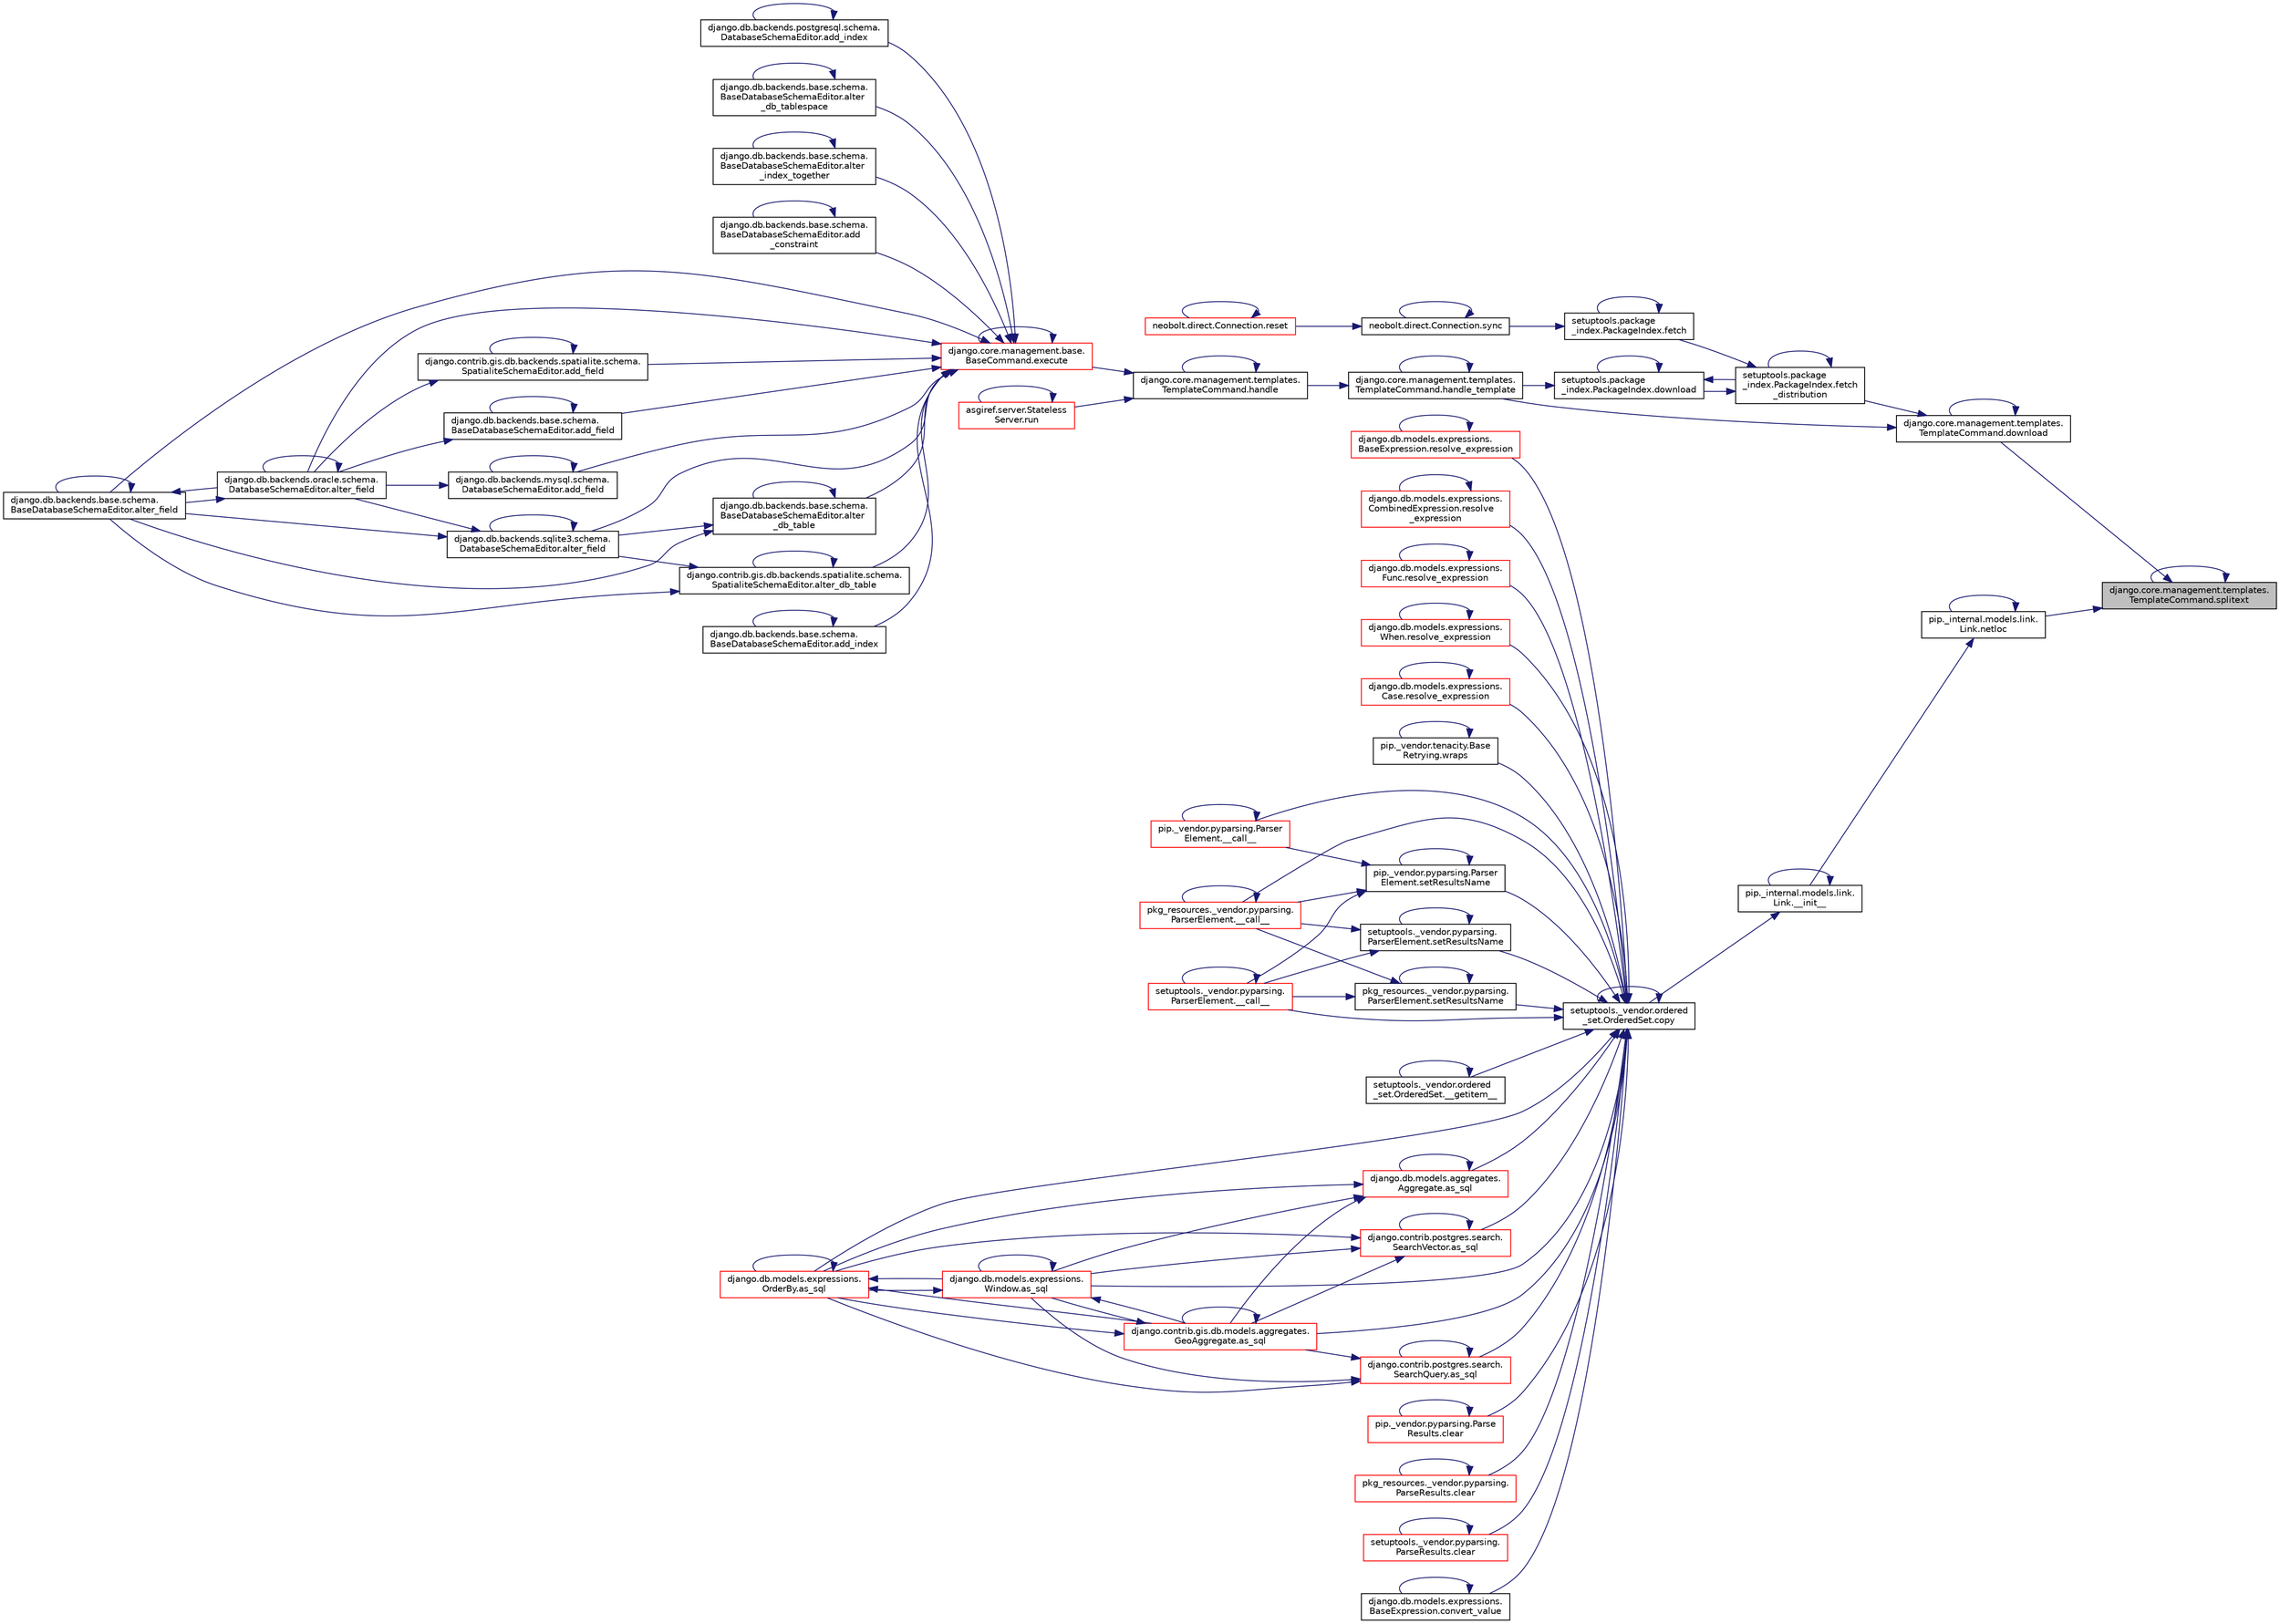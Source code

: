 digraph "django.core.management.templates.TemplateCommand.splitext"
{
 // LATEX_PDF_SIZE
  edge [fontname="Helvetica",fontsize="10",labelfontname="Helvetica",labelfontsize="10"];
  node [fontname="Helvetica",fontsize="10",shape=record];
  rankdir="RL";
  Node1 [label="django.core.management.templates.\lTemplateCommand.splitext",height=0.2,width=0.4,color="black", fillcolor="grey75", style="filled", fontcolor="black",tooltip=" "];
  Node1 -> Node2 [dir="back",color="midnightblue",fontsize="10",style="solid",fontname="Helvetica"];
  Node2 [label="django.core.management.templates.\lTemplateCommand.download",height=0.2,width=0.4,color="black", fillcolor="white", style="filled",URL="$d1/dd1/classdjango_1_1core_1_1management_1_1templates_1_1_template_command.html#a93ec595c097c4939810a477ca6be9439",tooltip=" "];
  Node2 -> Node2 [dir="back",color="midnightblue",fontsize="10",style="solid",fontname="Helvetica"];
  Node2 -> Node3 [dir="back",color="midnightblue",fontsize="10",style="solid",fontname="Helvetica"];
  Node3 [label="setuptools.package\l_index.PackageIndex.fetch\l_distribution",height=0.2,width=0.4,color="black", fillcolor="white", style="filled",URL="$d4/dea/classsetuptools_1_1package__index_1_1_package_index.html#a991bcc357db71bc05773ce3bb03c85a4",tooltip=" "];
  Node3 -> Node4 [dir="back",color="midnightblue",fontsize="10",style="solid",fontname="Helvetica"];
  Node4 [label="setuptools.package\l_index.PackageIndex.download",height=0.2,width=0.4,color="black", fillcolor="white", style="filled",URL="$d4/dea/classsetuptools_1_1package__index_1_1_package_index.html#a100de731e036d1fc5e9604355e02deed",tooltip=" "];
  Node4 -> Node4 [dir="back",color="midnightblue",fontsize="10",style="solid",fontname="Helvetica"];
  Node4 -> Node3 [dir="back",color="midnightblue",fontsize="10",style="solid",fontname="Helvetica"];
  Node4 -> Node5 [dir="back",color="midnightblue",fontsize="10",style="solid",fontname="Helvetica"];
  Node5 [label="django.core.management.templates.\lTemplateCommand.handle_template",height=0.2,width=0.4,color="black", fillcolor="white", style="filled",URL="$d1/dd1/classdjango_1_1core_1_1management_1_1templates_1_1_template_command.html#a9f39d7634cad084755033ab88f56bdda",tooltip=" "];
  Node5 -> Node6 [dir="back",color="midnightblue",fontsize="10",style="solid",fontname="Helvetica"];
  Node6 [label="django.core.management.templates.\lTemplateCommand.handle",height=0.2,width=0.4,color="black", fillcolor="white", style="filled",URL="$d1/dd1/classdjango_1_1core_1_1management_1_1templates_1_1_template_command.html#a8bd0ef38d8f841d0de38bd627fde96e6",tooltip=" "];
  Node6 -> Node7 [dir="back",color="midnightblue",fontsize="10",style="solid",fontname="Helvetica"];
  Node7 [label="django.core.management.base.\lBaseCommand.execute",height=0.2,width=0.4,color="red", fillcolor="white", style="filled",URL="$db/da3/classdjango_1_1core_1_1management_1_1base_1_1_base_command.html#a900029c213c1456bbd6f8e5b8ead2201",tooltip=" "];
  Node7 -> Node8 [dir="back",color="midnightblue",fontsize="10",style="solid",fontname="Helvetica"];
  Node8 [label="django.db.backends.base.schema.\lBaseDatabaseSchemaEditor.add\l_constraint",height=0.2,width=0.4,color="black", fillcolor="white", style="filled",URL="$d7/d55/classdjango_1_1db_1_1backends_1_1base_1_1schema_1_1_base_database_schema_editor.html#a61de1c3cba86c7877b5ea3a70022b6d4",tooltip=" "];
  Node8 -> Node8 [dir="back",color="midnightblue",fontsize="10",style="solid",fontname="Helvetica"];
  Node7 -> Node9 [dir="back",color="midnightblue",fontsize="10",style="solid",fontname="Helvetica"];
  Node9 [label="django.contrib.gis.db.backends.spatialite.schema.\lSpatialiteSchemaEditor.add_field",height=0.2,width=0.4,color="black", fillcolor="white", style="filled",URL="$da/dec/classdjango_1_1contrib_1_1gis_1_1db_1_1backends_1_1spatialite_1_1schema_1_1_spatialite_schema_editor.html#abb80ee8b31babcd12964eee5f00210e8",tooltip=" "];
  Node9 -> Node9 [dir="back",color="midnightblue",fontsize="10",style="solid",fontname="Helvetica"];
  Node9 -> Node10 [dir="back",color="midnightblue",fontsize="10",style="solid",fontname="Helvetica"];
  Node10 [label="django.db.backends.oracle.schema.\lDatabaseSchemaEditor.alter_field",height=0.2,width=0.4,color="black", fillcolor="white", style="filled",URL="$d7/db6/classdjango_1_1db_1_1backends_1_1oracle_1_1schema_1_1_database_schema_editor.html#a5b01701c9307285a003263949056a7d9",tooltip=" "];
  Node10 -> Node11 [dir="back",color="midnightblue",fontsize="10",style="solid",fontname="Helvetica"];
  Node11 [label="django.db.backends.base.schema.\lBaseDatabaseSchemaEditor.alter_field",height=0.2,width=0.4,color="black", fillcolor="white", style="filled",URL="$d7/d55/classdjango_1_1db_1_1backends_1_1base_1_1schema_1_1_base_database_schema_editor.html#a1e98c7754ae075b963c62a50de4b3009",tooltip=" "];
  Node11 -> Node11 [dir="back",color="midnightblue",fontsize="10",style="solid",fontname="Helvetica"];
  Node11 -> Node10 [dir="back",color="midnightblue",fontsize="10",style="solid",fontname="Helvetica"];
  Node10 -> Node10 [dir="back",color="midnightblue",fontsize="10",style="solid",fontname="Helvetica"];
  Node7 -> Node12 [dir="back",color="midnightblue",fontsize="10",style="solid",fontname="Helvetica"];
  Node12 [label="django.db.backends.base.schema.\lBaseDatabaseSchemaEditor.add_field",height=0.2,width=0.4,color="black", fillcolor="white", style="filled",URL="$d7/d55/classdjango_1_1db_1_1backends_1_1base_1_1schema_1_1_base_database_schema_editor.html#a84ef3042191ba412b44109adbff44be7",tooltip=" "];
  Node12 -> Node12 [dir="back",color="midnightblue",fontsize="10",style="solid",fontname="Helvetica"];
  Node12 -> Node10 [dir="back",color="midnightblue",fontsize="10",style="solid",fontname="Helvetica"];
  Node7 -> Node13 [dir="back",color="midnightblue",fontsize="10",style="solid",fontname="Helvetica"];
  Node13 [label="django.db.backends.mysql.schema.\lDatabaseSchemaEditor.add_field",height=0.2,width=0.4,color="black", fillcolor="white", style="filled",URL="$d7/d2a/classdjango_1_1db_1_1backends_1_1mysql_1_1schema_1_1_database_schema_editor.html#aaf7a2aa1f29921bab1bcb2ad3ba19a99",tooltip=" "];
  Node13 -> Node13 [dir="back",color="midnightblue",fontsize="10",style="solid",fontname="Helvetica"];
  Node13 -> Node10 [dir="back",color="midnightblue",fontsize="10",style="solid",fontname="Helvetica"];
  Node7 -> Node14 [dir="back",color="midnightblue",fontsize="10",style="solid",fontname="Helvetica"];
  Node14 [label="django.db.backends.base.schema.\lBaseDatabaseSchemaEditor.add_index",height=0.2,width=0.4,color="black", fillcolor="white", style="filled",URL="$d7/d55/classdjango_1_1db_1_1backends_1_1base_1_1schema_1_1_base_database_schema_editor.html#af979a7da196adbeb188880f18906e3a5",tooltip=" "];
  Node14 -> Node14 [dir="back",color="midnightblue",fontsize="10",style="solid",fontname="Helvetica"];
  Node7 -> Node15 [dir="back",color="midnightblue",fontsize="10",style="solid",fontname="Helvetica"];
  Node15 [label="django.db.backends.postgresql.schema.\lDatabaseSchemaEditor.add_index",height=0.2,width=0.4,color="black", fillcolor="white", style="filled",URL="$d9/d06/classdjango_1_1db_1_1backends_1_1postgresql_1_1schema_1_1_database_schema_editor.html#aeff7a817bcc5ecf8385eada59799451d",tooltip=" "];
  Node15 -> Node15 [dir="back",color="midnightblue",fontsize="10",style="solid",fontname="Helvetica"];
  Node7 -> Node16 [dir="back",color="midnightblue",fontsize="10",style="solid",fontname="Helvetica"];
  Node16 [label="django.db.backends.base.schema.\lBaseDatabaseSchemaEditor.alter\l_db_table",height=0.2,width=0.4,color="black", fillcolor="white", style="filled",URL="$d7/d55/classdjango_1_1db_1_1backends_1_1base_1_1schema_1_1_base_database_schema_editor.html#a2d4495604fac1f3741dc4fc4da6bd159",tooltip=" "];
  Node16 -> Node16 [dir="back",color="midnightblue",fontsize="10",style="solid",fontname="Helvetica"];
  Node16 -> Node11 [dir="back",color="midnightblue",fontsize="10",style="solid",fontname="Helvetica"];
  Node16 -> Node17 [dir="back",color="midnightblue",fontsize="10",style="solid",fontname="Helvetica"];
  Node17 [label="django.db.backends.sqlite3.schema.\lDatabaseSchemaEditor.alter_field",height=0.2,width=0.4,color="black", fillcolor="white", style="filled",URL="$d0/dfb/classdjango_1_1db_1_1backends_1_1sqlite3_1_1schema_1_1_database_schema_editor.html#a7d46751f4c7f167f0e2d6416c2e6b155",tooltip=" "];
  Node17 -> Node11 [dir="back",color="midnightblue",fontsize="10",style="solid",fontname="Helvetica"];
  Node17 -> Node10 [dir="back",color="midnightblue",fontsize="10",style="solid",fontname="Helvetica"];
  Node17 -> Node17 [dir="back",color="midnightblue",fontsize="10",style="solid",fontname="Helvetica"];
  Node7 -> Node18 [dir="back",color="midnightblue",fontsize="10",style="solid",fontname="Helvetica"];
  Node18 [label="django.contrib.gis.db.backends.spatialite.schema.\lSpatialiteSchemaEditor.alter_db_table",height=0.2,width=0.4,color="black", fillcolor="white", style="filled",URL="$da/dec/classdjango_1_1contrib_1_1gis_1_1db_1_1backends_1_1spatialite_1_1schema_1_1_spatialite_schema_editor.html#aa633662c58f852bcf5fbe971a6a3ca2a",tooltip=" "];
  Node18 -> Node18 [dir="back",color="midnightblue",fontsize="10",style="solid",fontname="Helvetica"];
  Node18 -> Node11 [dir="back",color="midnightblue",fontsize="10",style="solid",fontname="Helvetica"];
  Node18 -> Node17 [dir="back",color="midnightblue",fontsize="10",style="solid",fontname="Helvetica"];
  Node7 -> Node19 [dir="back",color="midnightblue",fontsize="10",style="solid",fontname="Helvetica"];
  Node19 [label="django.db.backends.base.schema.\lBaseDatabaseSchemaEditor.alter\l_db_tablespace",height=0.2,width=0.4,color="black", fillcolor="white", style="filled",URL="$d7/d55/classdjango_1_1db_1_1backends_1_1base_1_1schema_1_1_base_database_schema_editor.html#a9de69f60ededa0b4f41153caf2f4397d",tooltip=" "];
  Node19 -> Node19 [dir="back",color="midnightblue",fontsize="10",style="solid",fontname="Helvetica"];
  Node7 -> Node11 [dir="back",color="midnightblue",fontsize="10",style="solid",fontname="Helvetica"];
  Node7 -> Node10 [dir="back",color="midnightblue",fontsize="10",style="solid",fontname="Helvetica"];
  Node7 -> Node17 [dir="back",color="midnightblue",fontsize="10",style="solid",fontname="Helvetica"];
  Node7 -> Node20 [dir="back",color="midnightblue",fontsize="10",style="solid",fontname="Helvetica"];
  Node20 [label="django.db.backends.base.schema.\lBaseDatabaseSchemaEditor.alter\l_index_together",height=0.2,width=0.4,color="black", fillcolor="white", style="filled",URL="$d7/d55/classdjango_1_1db_1_1backends_1_1base_1_1schema_1_1_base_database_schema_editor.html#a72b130d76b62c2049062a9474ee89244",tooltip=" "];
  Node20 -> Node20 [dir="back",color="midnightblue",fontsize="10",style="solid",fontname="Helvetica"];
  Node7 -> Node7 [dir="back",color="midnightblue",fontsize="10",style="solid",fontname="Helvetica"];
  Node6 -> Node6 [dir="back",color="midnightblue",fontsize="10",style="solid",fontname="Helvetica"];
  Node6 -> Node31 [dir="back",color="midnightblue",fontsize="10",style="solid",fontname="Helvetica"];
  Node31 [label="asgiref.server.Stateless\lServer.run",height=0.2,width=0.4,color="red", fillcolor="white", style="filled",URL="$d7/d61/classasgiref_1_1server_1_1_stateless_server.html#a53bf7ab54c91edd3cf3838b62e0a8bed",tooltip="Mainloop and handling."];
  Node31 -> Node31 [dir="back",color="midnightblue",fontsize="10",style="solid",fontname="Helvetica"];
  Node5 -> Node5 [dir="back",color="midnightblue",fontsize="10",style="solid",fontname="Helvetica"];
  Node3 -> Node84 [dir="back",color="midnightblue",fontsize="10",style="solid",fontname="Helvetica"];
  Node84 [label="setuptools.package\l_index.PackageIndex.fetch",height=0.2,width=0.4,color="black", fillcolor="white", style="filled",URL="$d4/dea/classsetuptools_1_1package__index_1_1_package_index.html#a4fa8a0112703f75c6af17996ce6eb66e",tooltip=" "];
  Node84 -> Node84 [dir="back",color="midnightblue",fontsize="10",style="solid",fontname="Helvetica"];
  Node84 -> Node85 [dir="back",color="midnightblue",fontsize="10",style="solid",fontname="Helvetica"];
  Node85 [label="neobolt.direct.Connection.sync",height=0.2,width=0.4,color="black", fillcolor="white", style="filled",URL="$d8/db4/classneobolt_1_1direct_1_1_connection.html#a2c3815aafec1d0287cebe3db1f3dd2dd",tooltip=" "];
  Node85 -> Node86 [dir="back",color="midnightblue",fontsize="10",style="solid",fontname="Helvetica"];
  Node86 [label="neobolt.direct.Connection.reset",height=0.2,width=0.4,color="red", fillcolor="white", style="filled",URL="$d8/db4/classneobolt_1_1direct_1_1_connection.html#a61bc4e93d32e42b507e812be65482c08",tooltip=" "];
  Node86 -> Node86 [dir="back",color="midnightblue",fontsize="10",style="solid",fontname="Helvetica"];
  Node85 -> Node85 [dir="back",color="midnightblue",fontsize="10",style="solid",fontname="Helvetica"];
  Node3 -> Node3 [dir="back",color="midnightblue",fontsize="10",style="solid",fontname="Helvetica"];
  Node2 -> Node5 [dir="back",color="midnightblue",fontsize="10",style="solid",fontname="Helvetica"];
  Node1 -> Node682 [dir="back",color="midnightblue",fontsize="10",style="solid",fontname="Helvetica"];
  Node682 [label="pip._internal.models.link.\lLink.netloc",height=0.2,width=0.4,color="black", fillcolor="white", style="filled",URL="$de/da5/classpip_1_1__internal_1_1models_1_1link_1_1_link.html#a3b75bb1dffe191f8f61239e8af2135cc",tooltip=" "];
  Node682 -> Node683 [dir="back",color="midnightblue",fontsize="10",style="solid",fontname="Helvetica"];
  Node683 [label="pip._internal.models.link.\lLink.__init__",height=0.2,width=0.4,color="black", fillcolor="white", style="filled",URL="$de/da5/classpip_1_1__internal_1_1models_1_1link_1_1_link.html#adf9defb3b97546f930fc05a78acfb485",tooltip=" "];
  Node683 -> Node683 [dir="back",color="midnightblue",fontsize="10",style="solid",fontname="Helvetica"];
  Node683 -> Node43 [dir="back",color="midnightblue",fontsize="10",style="solid",fontname="Helvetica"];
  Node43 [label="setuptools._vendor.ordered\l_set.OrderedSet.copy",height=0.2,width=0.4,color="black", fillcolor="white", style="filled",URL="$d0/d40/classsetuptools_1_1__vendor_1_1ordered__set_1_1_ordered_set.html#a84224c403039b9dac5d2794d85073053",tooltip=" "];
  Node43 -> Node44 [dir="back",color="midnightblue",fontsize="10",style="solid",fontname="Helvetica"];
  Node44 [label="pip._vendor.pyparsing.Parser\lElement.__call__",height=0.2,width=0.4,color="red", fillcolor="white", style="filled",URL="$df/d7f/classpip_1_1__vendor_1_1pyparsing_1_1_parser_element.html#ae345dfb10ea6a1e9c77120e86129ab16",tooltip=" "];
  Node44 -> Node44 [dir="back",color="midnightblue",fontsize="10",style="solid",fontname="Helvetica"];
  Node43 -> Node47 [dir="back",color="midnightblue",fontsize="10",style="solid",fontname="Helvetica"];
  Node47 [label="pkg_resources._vendor.pyparsing.\lParserElement.__call__",height=0.2,width=0.4,color="red", fillcolor="white", style="filled",URL="$de/df0/classpkg__resources_1_1__vendor_1_1pyparsing_1_1_parser_element.html#a43d9a7e720d29a80c49f63998712c9a5",tooltip=" "];
  Node47 -> Node47 [dir="back",color="midnightblue",fontsize="10",style="solid",fontname="Helvetica"];
  Node43 -> Node48 [dir="back",color="midnightblue",fontsize="10",style="solid",fontname="Helvetica"];
  Node48 [label="setuptools._vendor.pyparsing.\lParserElement.__call__",height=0.2,width=0.4,color="red", fillcolor="white", style="filled",URL="$d9/d25/classsetuptools_1_1__vendor_1_1pyparsing_1_1_parser_element.html#a7f154aa4d9339f88d2306325bf99b953",tooltip=" "];
  Node48 -> Node48 [dir="back",color="midnightblue",fontsize="10",style="solid",fontname="Helvetica"];
  Node43 -> Node49 [dir="back",color="midnightblue",fontsize="10",style="solid",fontname="Helvetica"];
  Node49 [label="setuptools._vendor.ordered\l_set.OrderedSet.__getitem__",height=0.2,width=0.4,color="black", fillcolor="white", style="filled",URL="$d0/d40/classsetuptools_1_1__vendor_1_1ordered__set_1_1_ordered_set.html#afa5d263824cc35374a0cf762672f68ae",tooltip=" "];
  Node49 -> Node49 [dir="back",color="midnightblue",fontsize="10",style="solid",fontname="Helvetica"];
  Node43 -> Node50 [dir="back",color="midnightblue",fontsize="10",style="solid",fontname="Helvetica"];
  Node50 [label="django.db.models.aggregates.\lAggregate.as_sql",height=0.2,width=0.4,color="red", fillcolor="white", style="filled",URL="$d7/d0c/classdjango_1_1db_1_1models_1_1aggregates_1_1_aggregate.html#a86af10d7994d4f7a535cb7476201db71",tooltip=" "];
  Node50 -> Node50 [dir="back",color="midnightblue",fontsize="10",style="solid",fontname="Helvetica"];
  Node50 -> Node53 [dir="back",color="midnightblue",fontsize="10",style="solid",fontname="Helvetica"];
  Node53 [label="django.contrib.gis.db.models.aggregates.\lGeoAggregate.as_sql",height=0.2,width=0.4,color="red", fillcolor="white", style="filled",URL="$df/dbe/classdjango_1_1contrib_1_1gis_1_1db_1_1models_1_1aggregates_1_1_geo_aggregate.html#a129bfb83cb8d965d40be63e974594fa7",tooltip=" "];
  Node53 -> Node53 [dir="back",color="midnightblue",fontsize="10",style="solid",fontname="Helvetica"];
  Node53 -> Node54 [dir="back",color="midnightblue",fontsize="10",style="solid",fontname="Helvetica"];
  Node54 [label="django.db.models.expressions.\lWindow.as_sql",height=0.2,width=0.4,color="red", fillcolor="white", style="filled",URL="$d6/d1c/classdjango_1_1db_1_1models_1_1expressions_1_1_window.html#a2a81a422e2884ef2026394b0f83416dc",tooltip=" "];
  Node54 -> Node53 [dir="back",color="midnightblue",fontsize="10",style="solid",fontname="Helvetica"];
  Node54 -> Node54 [dir="back",color="midnightblue",fontsize="10",style="solid",fontname="Helvetica"];
  Node54 -> Node55 [dir="back",color="midnightblue",fontsize="10",style="solid",fontname="Helvetica"];
  Node55 [label="django.db.models.expressions.\lOrderBy.as_sql",height=0.2,width=0.4,color="red", fillcolor="white", style="filled",URL="$da/d4d/classdjango_1_1db_1_1models_1_1expressions_1_1_order_by.html#a343064ad7cfdac310e95fd997ee6d4cc",tooltip=" "];
  Node55 -> Node53 [dir="back",color="midnightblue",fontsize="10",style="solid",fontname="Helvetica"];
  Node55 -> Node54 [dir="back",color="midnightblue",fontsize="10",style="solid",fontname="Helvetica"];
  Node55 -> Node55 [dir="back",color="midnightblue",fontsize="10",style="solid",fontname="Helvetica"];
  Node53 -> Node55 [dir="back",color="midnightblue",fontsize="10",style="solid",fontname="Helvetica"];
  Node50 -> Node54 [dir="back",color="midnightblue",fontsize="10",style="solid",fontname="Helvetica"];
  Node50 -> Node55 [dir="back",color="midnightblue",fontsize="10",style="solid",fontname="Helvetica"];
  Node43 -> Node53 [dir="back",color="midnightblue",fontsize="10",style="solid",fontname="Helvetica"];
  Node43 -> Node64 [dir="back",color="midnightblue",fontsize="10",style="solid",fontname="Helvetica"];
  Node64 [label="django.contrib.postgres.search.\lSearchVector.as_sql",height=0.2,width=0.4,color="red", fillcolor="white", style="filled",URL="$d3/d9b/classdjango_1_1contrib_1_1postgres_1_1search_1_1_search_vector.html#a20b770d5d88a5d8d2c6b3f60feb66e07",tooltip=" "];
  Node64 -> Node53 [dir="back",color="midnightblue",fontsize="10",style="solid",fontname="Helvetica"];
  Node64 -> Node64 [dir="back",color="midnightblue",fontsize="10",style="solid",fontname="Helvetica"];
  Node64 -> Node54 [dir="back",color="midnightblue",fontsize="10",style="solid",fontname="Helvetica"];
  Node64 -> Node55 [dir="back",color="midnightblue",fontsize="10",style="solid",fontname="Helvetica"];
  Node43 -> Node65 [dir="back",color="midnightblue",fontsize="10",style="solid",fontname="Helvetica"];
  Node65 [label="django.contrib.postgres.search.\lSearchQuery.as_sql",height=0.2,width=0.4,color="red", fillcolor="white", style="filled",URL="$d4/d5f/classdjango_1_1contrib_1_1postgres_1_1search_1_1_search_query.html#a08057a93d8da31c23329543b1d429539",tooltip=" "];
  Node65 -> Node53 [dir="back",color="midnightblue",fontsize="10",style="solid",fontname="Helvetica"];
  Node65 -> Node65 [dir="back",color="midnightblue",fontsize="10",style="solid",fontname="Helvetica"];
  Node65 -> Node54 [dir="back",color="midnightblue",fontsize="10",style="solid",fontname="Helvetica"];
  Node65 -> Node55 [dir="back",color="midnightblue",fontsize="10",style="solid",fontname="Helvetica"];
  Node43 -> Node54 [dir="back",color="midnightblue",fontsize="10",style="solid",fontname="Helvetica"];
  Node43 -> Node55 [dir="back",color="midnightblue",fontsize="10",style="solid",fontname="Helvetica"];
  Node43 -> Node66 [dir="back",color="midnightblue",fontsize="10",style="solid",fontname="Helvetica"];
  Node66 [label="pip._vendor.pyparsing.Parse\lResults.clear",height=0.2,width=0.4,color="red", fillcolor="white", style="filled",URL="$d3/d5b/classpip_1_1__vendor_1_1pyparsing_1_1_parse_results.html#ab6e049e34b90004c1d59069da7a5cc08",tooltip=" "];
  Node66 -> Node66 [dir="back",color="midnightblue",fontsize="10",style="solid",fontname="Helvetica"];
  Node43 -> Node214 [dir="back",color="midnightblue",fontsize="10",style="solid",fontname="Helvetica"];
  Node214 [label="pkg_resources._vendor.pyparsing.\lParseResults.clear",height=0.2,width=0.4,color="red", fillcolor="white", style="filled",URL="$d3/d93/classpkg__resources_1_1__vendor_1_1pyparsing_1_1_parse_results.html#a14a75f633961fdc58d077c5d26635038",tooltip=" "];
  Node214 -> Node214 [dir="back",color="midnightblue",fontsize="10",style="solid",fontname="Helvetica"];
  Node43 -> Node219 [dir="back",color="midnightblue",fontsize="10",style="solid",fontname="Helvetica"];
  Node219 [label="setuptools._vendor.pyparsing.\lParseResults.clear",height=0.2,width=0.4,color="red", fillcolor="white", style="filled",URL="$df/d77/classsetuptools_1_1__vendor_1_1pyparsing_1_1_parse_results.html#a2683a26b96b087edaec172f6f837058b",tooltip=" "];
  Node219 -> Node219 [dir="back",color="midnightblue",fontsize="10",style="solid",fontname="Helvetica"];
  Node43 -> Node220 [dir="back",color="midnightblue",fontsize="10",style="solid",fontname="Helvetica"];
  Node220 [label="django.db.models.expressions.\lBaseExpression.convert_value",height=0.2,width=0.4,color="black", fillcolor="white", style="filled",URL="$de/d6b/classdjango_1_1db_1_1models_1_1expressions_1_1_base_expression.html#a17a709653d93ba657fb2ed791346e38f",tooltip=" "];
  Node220 -> Node220 [dir="back",color="midnightblue",fontsize="10",style="solid",fontname="Helvetica"];
  Node43 -> Node43 [dir="back",color="midnightblue",fontsize="10",style="solid",fontname="Helvetica"];
  Node43 -> Node221 [dir="back",color="midnightblue",fontsize="10",style="solid",fontname="Helvetica"];
  Node221 [label="django.db.models.expressions.\lBaseExpression.resolve_expression",height=0.2,width=0.4,color="red", fillcolor="white", style="filled",URL="$de/d6b/classdjango_1_1db_1_1models_1_1expressions_1_1_base_expression.html#aa13750acce26e49830dd7f797f938bdc",tooltip=" "];
  Node221 -> Node221 [dir="back",color="midnightblue",fontsize="10",style="solid",fontname="Helvetica"];
  Node43 -> Node222 [dir="back",color="midnightblue",fontsize="10",style="solid",fontname="Helvetica"];
  Node222 [label="django.db.models.expressions.\lCombinedExpression.resolve\l_expression",height=0.2,width=0.4,color="red", fillcolor="white", style="filled",URL="$dc/d12/classdjango_1_1db_1_1models_1_1expressions_1_1_combined_expression.html#a48f503b2ffb0cf67a3064f0cfab1f191",tooltip=" "];
  Node222 -> Node222 [dir="back",color="midnightblue",fontsize="10",style="solid",fontname="Helvetica"];
  Node43 -> Node223 [dir="back",color="midnightblue",fontsize="10",style="solid",fontname="Helvetica"];
  Node223 [label="django.db.models.expressions.\lFunc.resolve_expression",height=0.2,width=0.4,color="red", fillcolor="white", style="filled",URL="$d8/d57/classdjango_1_1db_1_1models_1_1expressions_1_1_func.html#ad831ab3b8c4ec8e2c9ea0353d6790d38",tooltip=" "];
  Node223 -> Node223 [dir="back",color="midnightblue",fontsize="10",style="solid",fontname="Helvetica"];
  Node43 -> Node224 [dir="back",color="midnightblue",fontsize="10",style="solid",fontname="Helvetica"];
  Node224 [label="django.db.models.expressions.\lWhen.resolve_expression",height=0.2,width=0.4,color="red", fillcolor="white", style="filled",URL="$d6/dd5/classdjango_1_1db_1_1models_1_1expressions_1_1_when.html#a0a28feb711df427e6c0eae219e5b5981",tooltip=" "];
  Node224 -> Node224 [dir="back",color="midnightblue",fontsize="10",style="solid",fontname="Helvetica"];
  Node43 -> Node225 [dir="back",color="midnightblue",fontsize="10",style="solid",fontname="Helvetica"];
  Node225 [label="django.db.models.expressions.\lCase.resolve_expression",height=0.2,width=0.4,color="red", fillcolor="white", style="filled",URL="$dc/dfd/classdjango_1_1db_1_1models_1_1expressions_1_1_case.html#a54427dcdbedead4176f05b34572e85ad",tooltip=" "];
  Node225 -> Node225 [dir="back",color="midnightblue",fontsize="10",style="solid",fontname="Helvetica"];
  Node43 -> Node226 [dir="back",color="midnightblue",fontsize="10",style="solid",fontname="Helvetica"];
  Node226 [label="pip._vendor.pyparsing.Parser\lElement.setResultsName",height=0.2,width=0.4,color="black", fillcolor="white", style="filled",URL="$df/d7f/classpip_1_1__vendor_1_1pyparsing_1_1_parser_element.html#ab7887526af9674a6b7969bd4d9756bf9",tooltip=" "];
  Node226 -> Node44 [dir="back",color="midnightblue",fontsize="10",style="solid",fontname="Helvetica"];
  Node226 -> Node47 [dir="back",color="midnightblue",fontsize="10",style="solid",fontname="Helvetica"];
  Node226 -> Node48 [dir="back",color="midnightblue",fontsize="10",style="solid",fontname="Helvetica"];
  Node226 -> Node226 [dir="back",color="midnightblue",fontsize="10",style="solid",fontname="Helvetica"];
  Node43 -> Node227 [dir="back",color="midnightblue",fontsize="10",style="solid",fontname="Helvetica"];
  Node227 [label="pkg_resources._vendor.pyparsing.\lParserElement.setResultsName",height=0.2,width=0.4,color="black", fillcolor="white", style="filled",URL="$de/df0/classpkg__resources_1_1__vendor_1_1pyparsing_1_1_parser_element.html#a787aafab87357373be31819f83517344",tooltip=" "];
  Node227 -> Node47 [dir="back",color="midnightblue",fontsize="10",style="solid",fontname="Helvetica"];
  Node227 -> Node48 [dir="back",color="midnightblue",fontsize="10",style="solid",fontname="Helvetica"];
  Node227 -> Node227 [dir="back",color="midnightblue",fontsize="10",style="solid",fontname="Helvetica"];
  Node43 -> Node228 [dir="back",color="midnightblue",fontsize="10",style="solid",fontname="Helvetica"];
  Node228 [label="setuptools._vendor.pyparsing.\lParserElement.setResultsName",height=0.2,width=0.4,color="black", fillcolor="white", style="filled",URL="$d9/d25/classsetuptools_1_1__vendor_1_1pyparsing_1_1_parser_element.html#a3c4dc5305a3369fad37fc46442079a69",tooltip=" "];
  Node228 -> Node47 [dir="back",color="midnightblue",fontsize="10",style="solid",fontname="Helvetica"];
  Node228 -> Node48 [dir="back",color="midnightblue",fontsize="10",style="solid",fontname="Helvetica"];
  Node228 -> Node228 [dir="back",color="midnightblue",fontsize="10",style="solid",fontname="Helvetica"];
  Node43 -> Node229 [dir="back",color="midnightblue",fontsize="10",style="solid",fontname="Helvetica"];
  Node229 [label="pip._vendor.tenacity.Base\lRetrying.wraps",height=0.2,width=0.4,color="black", fillcolor="white", style="filled",URL="$d2/d69/classpip_1_1__vendor_1_1tenacity_1_1_base_retrying.html#ac425e76589ab1ebafc9603fc6f5d6784",tooltip=" "];
  Node229 -> Node229 [dir="back",color="midnightblue",fontsize="10",style="solid",fontname="Helvetica"];
  Node682 -> Node682 [dir="back",color="midnightblue",fontsize="10",style="solid",fontname="Helvetica"];
  Node1 -> Node1 [dir="back",color="midnightblue",fontsize="10",style="solid",fontname="Helvetica"];
}
